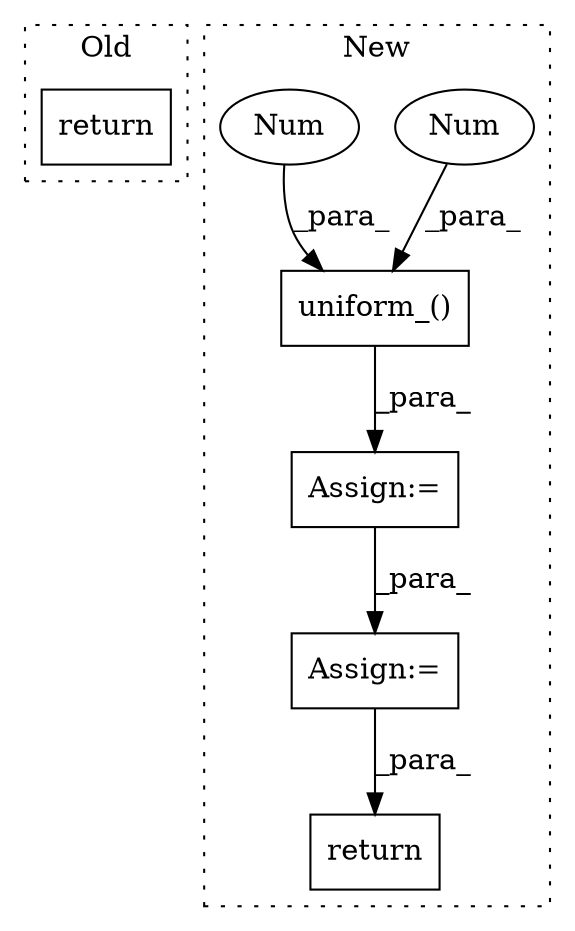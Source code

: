 digraph G {
subgraph cluster0 {
1 [label="return" a="93" s="3450" l="7" shape="box"];
label = "Old";
style="dotted";
}
subgraph cluster1 {
2 [label="uniform_()" a="75" s="3593,3636" l="39,1" shape="box"];
3 [label="Num" a="76" s="3632" l="1" shape="ellipse"];
4 [label="Assign:=" a="68" s="3590" l="3" shape="box"];
5 [label="Assign:=" a="68" s="3677" l="3" shape="box"];
6 [label="Num" a="76" s="3635" l="1" shape="ellipse"];
7 [label="return" a="93" s="3823" l="7" shape="box"];
label = "New";
style="dotted";
}
2 -> 4 [label="_para_"];
3 -> 2 [label="_para_"];
4 -> 5 [label="_para_"];
5 -> 7 [label="_para_"];
6 -> 2 [label="_para_"];
}